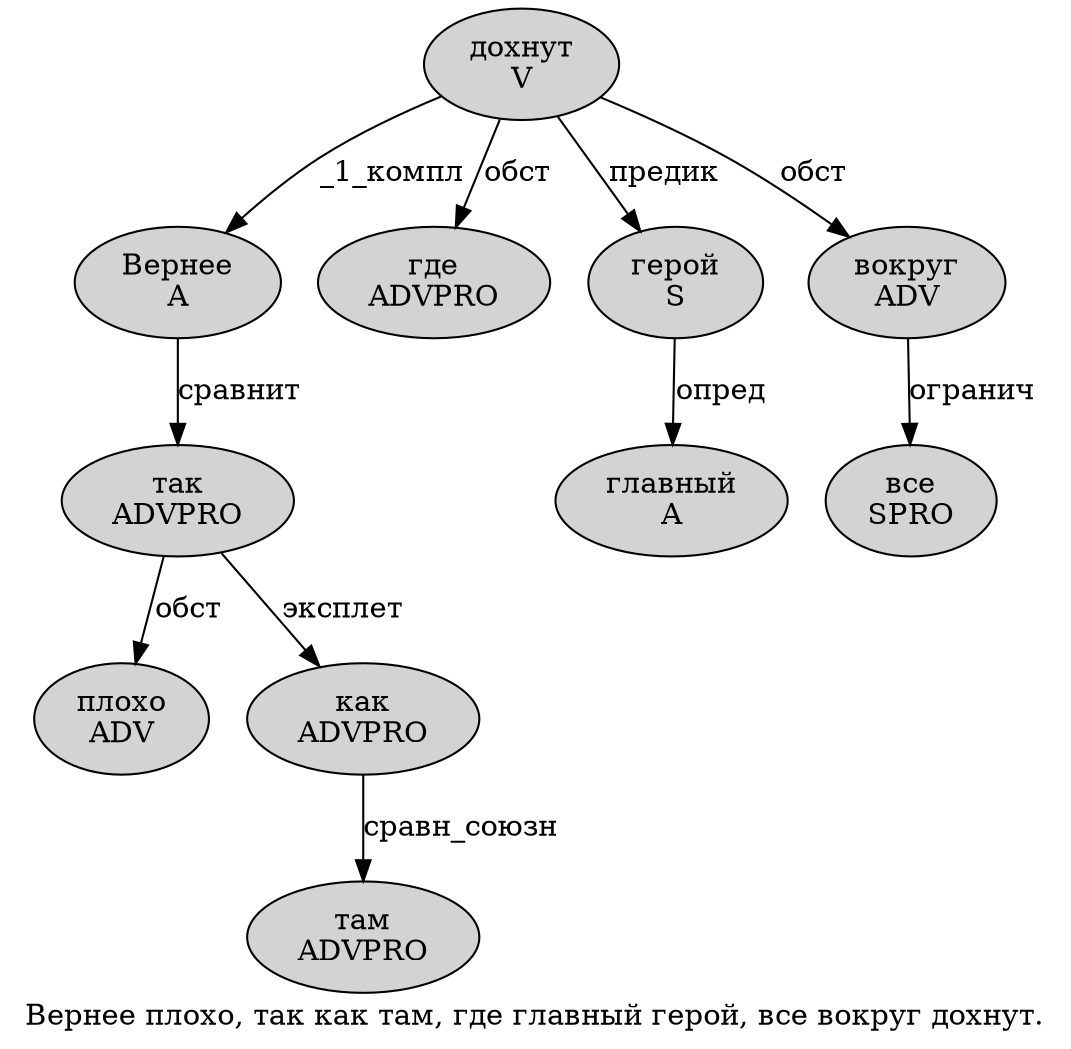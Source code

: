 digraph SENTENCE_5012 {
	graph [label="Вернее плохо, так как там, где главный герой, все вокруг дохнут."]
	node [style=filled]
		0 [label="Вернее
A" color="" fillcolor=lightgray penwidth=1 shape=ellipse]
		1 [label="плохо
ADV" color="" fillcolor=lightgray penwidth=1 shape=ellipse]
		3 [label="так
ADVPRO" color="" fillcolor=lightgray penwidth=1 shape=ellipse]
		4 [label="как
ADVPRO" color="" fillcolor=lightgray penwidth=1 shape=ellipse]
		5 [label="там
ADVPRO" color="" fillcolor=lightgray penwidth=1 shape=ellipse]
		7 [label="где
ADVPRO" color="" fillcolor=lightgray penwidth=1 shape=ellipse]
		8 [label="главный
A" color="" fillcolor=lightgray penwidth=1 shape=ellipse]
		9 [label="герой
S" color="" fillcolor=lightgray penwidth=1 shape=ellipse]
		11 [label="все
SPRO" color="" fillcolor=lightgray penwidth=1 shape=ellipse]
		12 [label="вокруг
ADV" color="" fillcolor=lightgray penwidth=1 shape=ellipse]
		13 [label="дохнут
V" color="" fillcolor=lightgray penwidth=1 shape=ellipse]
			3 -> 1 [label="обст"]
			3 -> 4 [label="эксплет"]
			0 -> 3 [label="сравнит"]
			13 -> 0 [label="_1_компл"]
			13 -> 7 [label="обст"]
			13 -> 9 [label="предик"]
			13 -> 12 [label="обст"]
			9 -> 8 [label="опред"]
			4 -> 5 [label="сравн_союзн"]
			12 -> 11 [label="огранич"]
}
